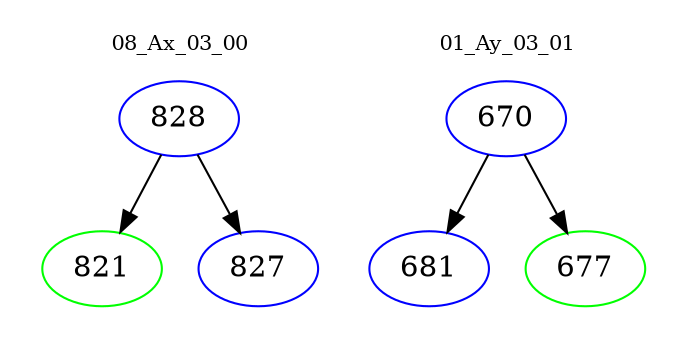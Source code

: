 digraph{
subgraph cluster_0 {
color = white
label = "08_Ax_03_00";
fontsize=10;
T0_828 [label="828", color="blue"]
T0_828 -> T0_821 [color="black"]
T0_821 [label="821", color="green"]
T0_828 -> T0_827 [color="black"]
T0_827 [label="827", color="blue"]
}
subgraph cluster_1 {
color = white
label = "01_Ay_03_01";
fontsize=10;
T1_670 [label="670", color="blue"]
T1_670 -> T1_681 [color="black"]
T1_681 [label="681", color="blue"]
T1_670 -> T1_677 [color="black"]
T1_677 [label="677", color="green"]
}
}
